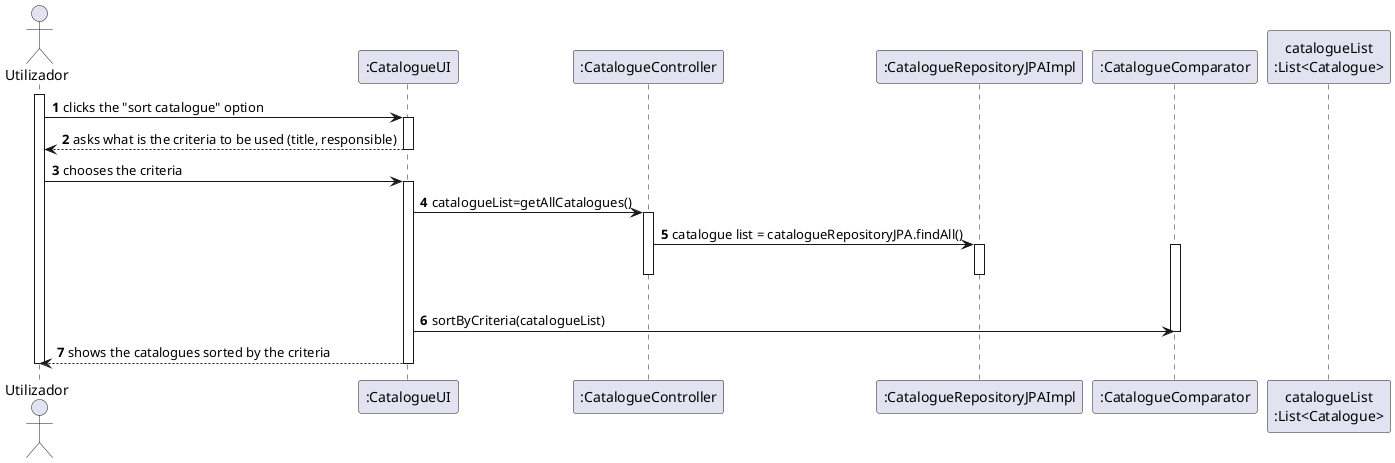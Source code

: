 @startuml
'https://plantuml.com/sequence-diagram

autonumber

'hide footbox
actor "Utilizador" as ADM

participant ":CatalogueUI" as UI
participant ":CatalogueController" as CC
participant ":CatalogueRepositoryJPAImpl" as CRJ
participant ":CatalogueComparator" as CP
participant "catalogueList\n:List<Catalogue>" as LIST_CAT

activate ADM
ADM -> UI : clicks the "sort catalogue" option
activate UI
UI --> ADM : asks what is the criteria to be used (title, responsible)
deactivate UI

ADM -> UI : chooses the criteria
activate UI

UI -> CC : catalogueList=getAllCatalogues()
activate CC

CC -> CRJ: catalogue list = catalogueRepositoryJPA.findAll()
activate CRJ
|||
deactivate CRJ
deactivate CC

activate CP
UI -> CP : sortByCriteria(catalogueList)
deactivate CP

UI --> ADM : shows the catalogues sorted by the criteria
deactivate UI



deactivate ADM

@enduml


@enduml